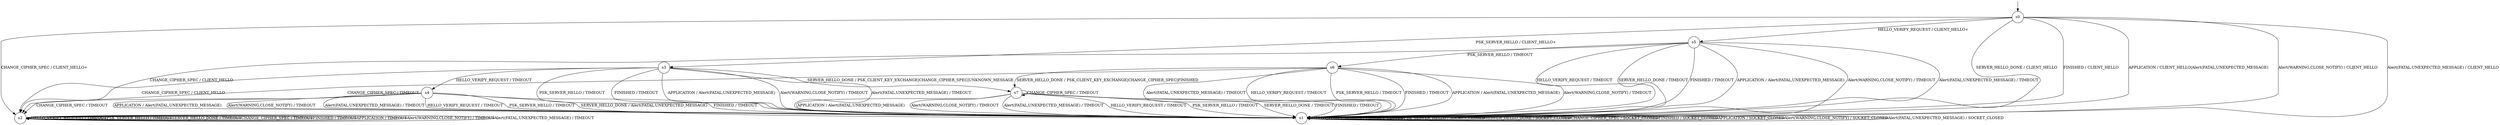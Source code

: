 digraph g {

	s0 [shape="circle" label="s0"];
	s1 [shape="circle" label="s1"];
	s2 [shape="circle" label="s2"];
	s3 [shape="circle" label="s3"];
	s4 [shape="circle" label="s4"];
	s5 [shape="circle" label="s5"];
	s6 [shape="circle" label="s6"];
	s7 [shape="circle" label="s7"];
	s0 -> s5 [label="HELLO_VERIFY_REQUEST / CLIENT_HELLO+"];
	s0 -> s3 [label="PSK_SERVER_HELLO / CLIENT_HELLO+"];
	s0 -> s1 [label="SERVER_HELLO_DONE / CLIENT_HELLO"];
	s0 -> s2 [label="CHANGE_CIPHER_SPEC / CLIENT_HELLO+"];
	s0 -> s1 [label="FINISHED / CLIENT_HELLO"];
	s0 -> s1 [label="APPLICATION / CLIENT_HELLO|Alert(FATAL,UNEXPECTED_MESSAGE)"];
	s0 -> s1 [label="Alert(WARNING,CLOSE_NOTIFY) / CLIENT_HELLO"];
	s0 -> s1 [label="Alert(FATAL,UNEXPECTED_MESSAGE) / CLIENT_HELLO"];
	s1 -> s1 [label="HELLO_VERIFY_REQUEST / SOCKET_CLOSED"];
	s1 -> s1 [label="PSK_SERVER_HELLO / SOCKET_CLOSED"];
	s1 -> s1 [label="SERVER_HELLO_DONE / SOCKET_CLOSED"];
	s1 -> s1 [label="CHANGE_CIPHER_SPEC / SOCKET_CLOSED"];
	s1 -> s1 [label="FINISHED / SOCKET_CLOSED"];
	s1 -> s1 [label="APPLICATION / SOCKET_CLOSED"];
	s1 -> s1 [label="Alert(WARNING,CLOSE_NOTIFY) / SOCKET_CLOSED"];
	s1 -> s1 [label="Alert(FATAL,UNEXPECTED_MESSAGE) / SOCKET_CLOSED"];
	s2 -> s2 [label="HELLO_VERIFY_REQUEST / TIMEOUT"];
	s2 -> s2 [label="PSK_SERVER_HELLO / TIMEOUT"];
	s2 -> s2 [label="SERVER_HELLO_DONE / TIMEOUT"];
	s2 -> s2 [label="CHANGE_CIPHER_SPEC / TIMEOUT"];
	s2 -> s2 [label="FINISHED / TIMEOUT"];
	s2 -> s2 [label="APPLICATION / TIMEOUT"];
	s2 -> s2 [label="Alert(WARNING,CLOSE_NOTIFY) / TIMEOUT"];
	s2 -> s2 [label="Alert(FATAL,UNEXPECTED_MESSAGE) / TIMEOUT"];
	s3 -> s4 [label="HELLO_VERIFY_REQUEST / TIMEOUT"];
	s3 -> s1 [label="PSK_SERVER_HELLO / TIMEOUT"];
	s3 -> s7 [label="SERVER_HELLO_DONE / PSK_CLIENT_KEY_EXCHANGE|CHANGE_CIPHER_SPEC|UNKNOWN_MESSAGE"];
	s3 -> s2 [label="CHANGE_CIPHER_SPEC / CLIENT_HELLO"];
	s3 -> s1 [label="FINISHED / TIMEOUT"];
	s3 -> s1 [label="APPLICATION / Alert(FATAL,UNEXPECTED_MESSAGE)"];
	s3 -> s1 [label="Alert(WARNING,CLOSE_NOTIFY) / TIMEOUT"];
	s3 -> s1 [label="Alert(FATAL,UNEXPECTED_MESSAGE) / TIMEOUT"];
	s4 -> s1 [label="HELLO_VERIFY_REQUEST / TIMEOUT"];
	s4 -> s1 [label="PSK_SERVER_HELLO / TIMEOUT"];
	s4 -> s1 [label="SERVER_HELLO_DONE / Alert(FATAL,UNEXPECTED_MESSAGE)"];
	s4 -> s2 [label="CHANGE_CIPHER_SPEC / TIMEOUT"];
	s4 -> s1 [label="FINISHED / TIMEOUT"];
	s4 -> s1 [label="APPLICATION / Alert(FATAL,UNEXPECTED_MESSAGE)"];
	s4 -> s1 [label="Alert(WARNING,CLOSE_NOTIFY) / TIMEOUT"];
	s4 -> s1 [label="Alert(FATAL,UNEXPECTED_MESSAGE) / TIMEOUT"];
	s5 -> s1 [label="HELLO_VERIFY_REQUEST / TIMEOUT"];
	s5 -> s6 [label="PSK_SERVER_HELLO / TIMEOUT"];
	s5 -> s1 [label="SERVER_HELLO_DONE / TIMEOUT"];
	s5 -> s2 [label="CHANGE_CIPHER_SPEC / CLIENT_HELLO"];
	s5 -> s1 [label="FINISHED / TIMEOUT"];
	s5 -> s1 [label="APPLICATION / Alert(FATAL,UNEXPECTED_MESSAGE)"];
	s5 -> s1 [label="Alert(WARNING,CLOSE_NOTIFY) / TIMEOUT"];
	s5 -> s1 [label="Alert(FATAL,UNEXPECTED_MESSAGE) / TIMEOUT"];
	s6 -> s1 [label="HELLO_VERIFY_REQUEST / TIMEOUT"];
	s6 -> s1 [label="PSK_SERVER_HELLO / TIMEOUT"];
	s6 -> s7 [label="SERVER_HELLO_DONE / PSK_CLIENT_KEY_EXCHANGE|CHANGE_CIPHER_SPEC|FINISHED"];
	s6 -> s2 [label="CHANGE_CIPHER_SPEC / TIMEOUT"];
	s6 -> s1 [label="FINISHED / TIMEOUT"];
	s6 -> s1 [label="APPLICATION / Alert(FATAL,UNEXPECTED_MESSAGE)"];
	s6 -> s1 [label="Alert(WARNING,CLOSE_NOTIFY) / TIMEOUT"];
	s6 -> s1 [label="Alert(FATAL,UNEXPECTED_MESSAGE) / TIMEOUT"];
	s7 -> s1 [label="HELLO_VERIFY_REQUEST / TIMEOUT"];
	s7 -> s1 [label="PSK_SERVER_HELLO / TIMEOUT"];
	s7 -> s1 [label="SERVER_HELLO_DONE / TIMEOUT"];
	s7 -> s7 [label="CHANGE_CIPHER_SPEC / TIMEOUT"];
	s7 -> s1 [label="FINISHED / TIMEOUT"];
	s7 -> s1 [label="APPLICATION / Alert(FATAL,UNEXPECTED_MESSAGE)"];
	s7 -> s1 [label="Alert(WARNING,CLOSE_NOTIFY) / TIMEOUT"];
	s7 -> s1 [label="Alert(FATAL,UNEXPECTED_MESSAGE) / TIMEOUT"];

__start0 [label="" shape="none" width="0" height="0"];
__start0 -> s0;

}
